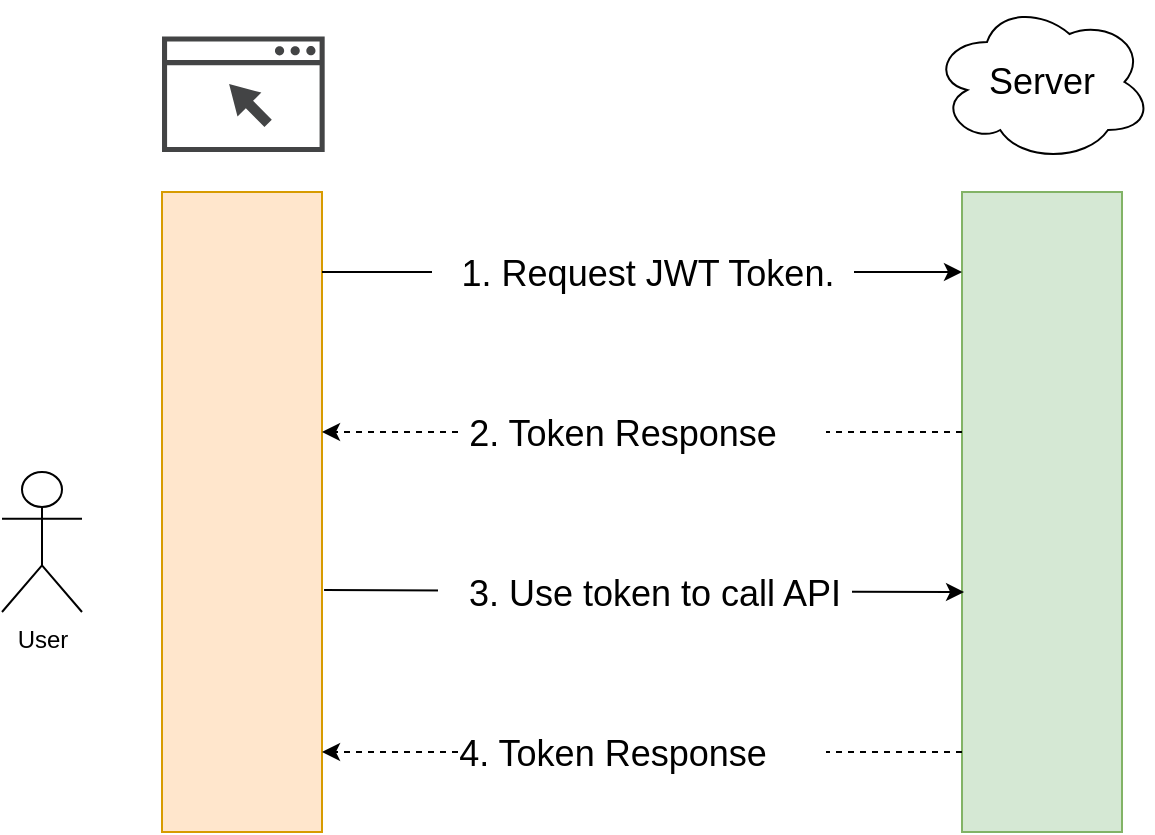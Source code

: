 <mxfile version="16.5.1" type="device"><diagram id="wt8WEuYE2g71hJXe7yH1" name="Page-1"><mxGraphModel dx="1106" dy="820" grid="0" gridSize="10" guides="1" tooltips="1" connect="1" arrows="1" fold="1" page="1" pageScale="1" pageWidth="850" pageHeight="1100" math="0" shadow="0"><root><mxCell id="0"/><mxCell id="1" parent="0"/><mxCell id="Cf0DPhlpH1GAYqBQPRSX-1" value="" style="fillColor=#d5e8d4;strokeColor=#82b366;shadow=0;fontSize=14;align=left;spacing=10;9E9E9E;verticalAlign=top;spacingTop=-4;fontStyle=0;spacingLeft=40;html=1;" parent="1" vertex="1"><mxGeometry x="600" y="160" width="80" height="320" as="geometry"/></mxCell><mxCell id="Cf0DPhlpH1GAYqBQPRSX-3" value="User" style="shape=umlActor;verticalLabelPosition=bottom;verticalAlign=top;html=1;outlineConnect=0;" parent="1" vertex="1"><mxGeometry x="120" y="300" width="40" height="70" as="geometry"/></mxCell><mxCell id="Cf0DPhlpH1GAYqBQPRSX-13" value="Server" style="ellipse;shape=cloud;whiteSpace=wrap;html=1;fontSize=18;gradientColor=none;" parent="1" vertex="1"><mxGeometry x="585" y="65" width="110" height="80" as="geometry"/></mxCell><mxCell id="Cf0DPhlpH1GAYqBQPRSX-14" value="" style="fillColor=#ffe6cc;strokeColor=#d79b00;shadow=0;fontSize=14;align=left;spacing=10;9E9E9E;verticalAlign=top;spacingTop=-4;fontStyle=0;spacingLeft=40;html=1;" parent="1" vertex="1"><mxGeometry x="200" y="160" width="80" height="320" as="geometry"/></mxCell><mxCell id="Cf0DPhlpH1GAYqBQPRSX-19" value="" style="sketch=0;pointerEvents=1;shadow=0;dashed=0;html=1;strokeColor=none;fillColor=#434445;aspect=fixed;labelPosition=center;verticalLabelPosition=bottom;verticalAlign=top;align=center;outlineConnect=0;shape=mxgraph.vvd.web_browser;fontSize=18;" parent="1" vertex="1"><mxGeometry x="200" y="82.25" width="81.34" height="57.75" as="geometry"/></mxCell><mxCell id="Cf0DPhlpH1GAYqBQPRSX-20" value="" style="endArrow=classic;html=1;rounded=0;fontSize=18;" parent="1" edge="1"><mxGeometry relative="1" as="geometry"><mxPoint x="280" y="200" as="sourcePoint"/><mxPoint x="600" y="200" as="targetPoint"/><Array as="points"><mxPoint x="580" y="200"/></Array></mxGeometry></mxCell><mxCell id="Cf0DPhlpH1GAYqBQPRSX-21" value="&amp;nbsp; &amp;nbsp;1. Request JWT Token.&amp;nbsp;&amp;nbsp;" style="edgeLabel;resizable=0;html=1;align=center;verticalAlign=middle;fontSize=18;gradientColor=none;" parent="Cf0DPhlpH1GAYqBQPRSX-20" connectable="0" vertex="1"><mxGeometry relative="1" as="geometry"><mxPoint y="1" as="offset"/></mxGeometry></mxCell><mxCell id="Cf0DPhlpH1GAYqBQPRSX-22" value="" style="endArrow=classic;html=1;rounded=0;fontSize=18;dashed=1;" parent="1" edge="1"><mxGeometry relative="1" as="geometry"><mxPoint x="600" y="280" as="sourcePoint"/><mxPoint x="280" y="280" as="targetPoint"/><Array as="points"/></mxGeometry></mxCell><mxCell id="Cf0DPhlpH1GAYqBQPRSX-23" value="&amp;nbsp;2. Token Response&amp;nbsp; &amp;nbsp; &amp;nbsp;" style="edgeLabel;resizable=0;html=1;align=center;verticalAlign=middle;fontSize=18;gradientColor=none;" parent="Cf0DPhlpH1GAYqBQPRSX-22" connectable="0" vertex="1"><mxGeometry relative="1" as="geometry"><mxPoint y="1" as="offset"/></mxGeometry></mxCell><mxCell id="Cf0DPhlpH1GAYqBQPRSX-24" value="" style="endArrow=classic;html=1;rounded=0;fontSize=18;exitX=1.013;exitY=0.622;exitDx=0;exitDy=0;exitPerimeter=0;entryX=0.013;entryY=0.625;entryDx=0;entryDy=0;entryPerimeter=0;" parent="1" source="Cf0DPhlpH1GAYqBQPRSX-14" target="Cf0DPhlpH1GAYqBQPRSX-1" edge="1"><mxGeometry relative="1" as="geometry"><mxPoint x="282" y="360" as="sourcePoint"/><mxPoint x="570" y="360" as="targetPoint"/><Array as="points"/></mxGeometry></mxCell><mxCell id="Cf0DPhlpH1GAYqBQPRSX-25" value="&amp;nbsp; &amp;nbsp;3. Use token to call API&amp;nbsp;" style="edgeLabel;resizable=0;html=1;align=center;verticalAlign=middle;fontSize=18;gradientColor=none;" parent="Cf0DPhlpH1GAYqBQPRSX-24" connectable="0" vertex="1"><mxGeometry relative="1" as="geometry"><mxPoint y="1" as="offset"/></mxGeometry></mxCell><mxCell id="Cf0DPhlpH1GAYqBQPRSX-28" value="" style="endArrow=classic;html=1;rounded=0;fontSize=18;dashed=1;" parent="1" edge="1"><mxGeometry relative="1" as="geometry"><mxPoint x="600" y="440" as="sourcePoint"/><mxPoint x="280" y="440" as="targetPoint"/><Array as="points"/></mxGeometry></mxCell><mxCell id="Cf0DPhlpH1GAYqBQPRSX-29" value="4. Token Response&amp;nbsp; &amp;nbsp; &amp;nbsp;&amp;nbsp;" style="edgeLabel;resizable=0;html=1;align=center;verticalAlign=middle;fontSize=18;gradientColor=none;" parent="Cf0DPhlpH1GAYqBQPRSX-28" connectable="0" vertex="1"><mxGeometry relative="1" as="geometry"><mxPoint y="1" as="offset"/></mxGeometry></mxCell></root></mxGraphModel></diagram></mxfile>